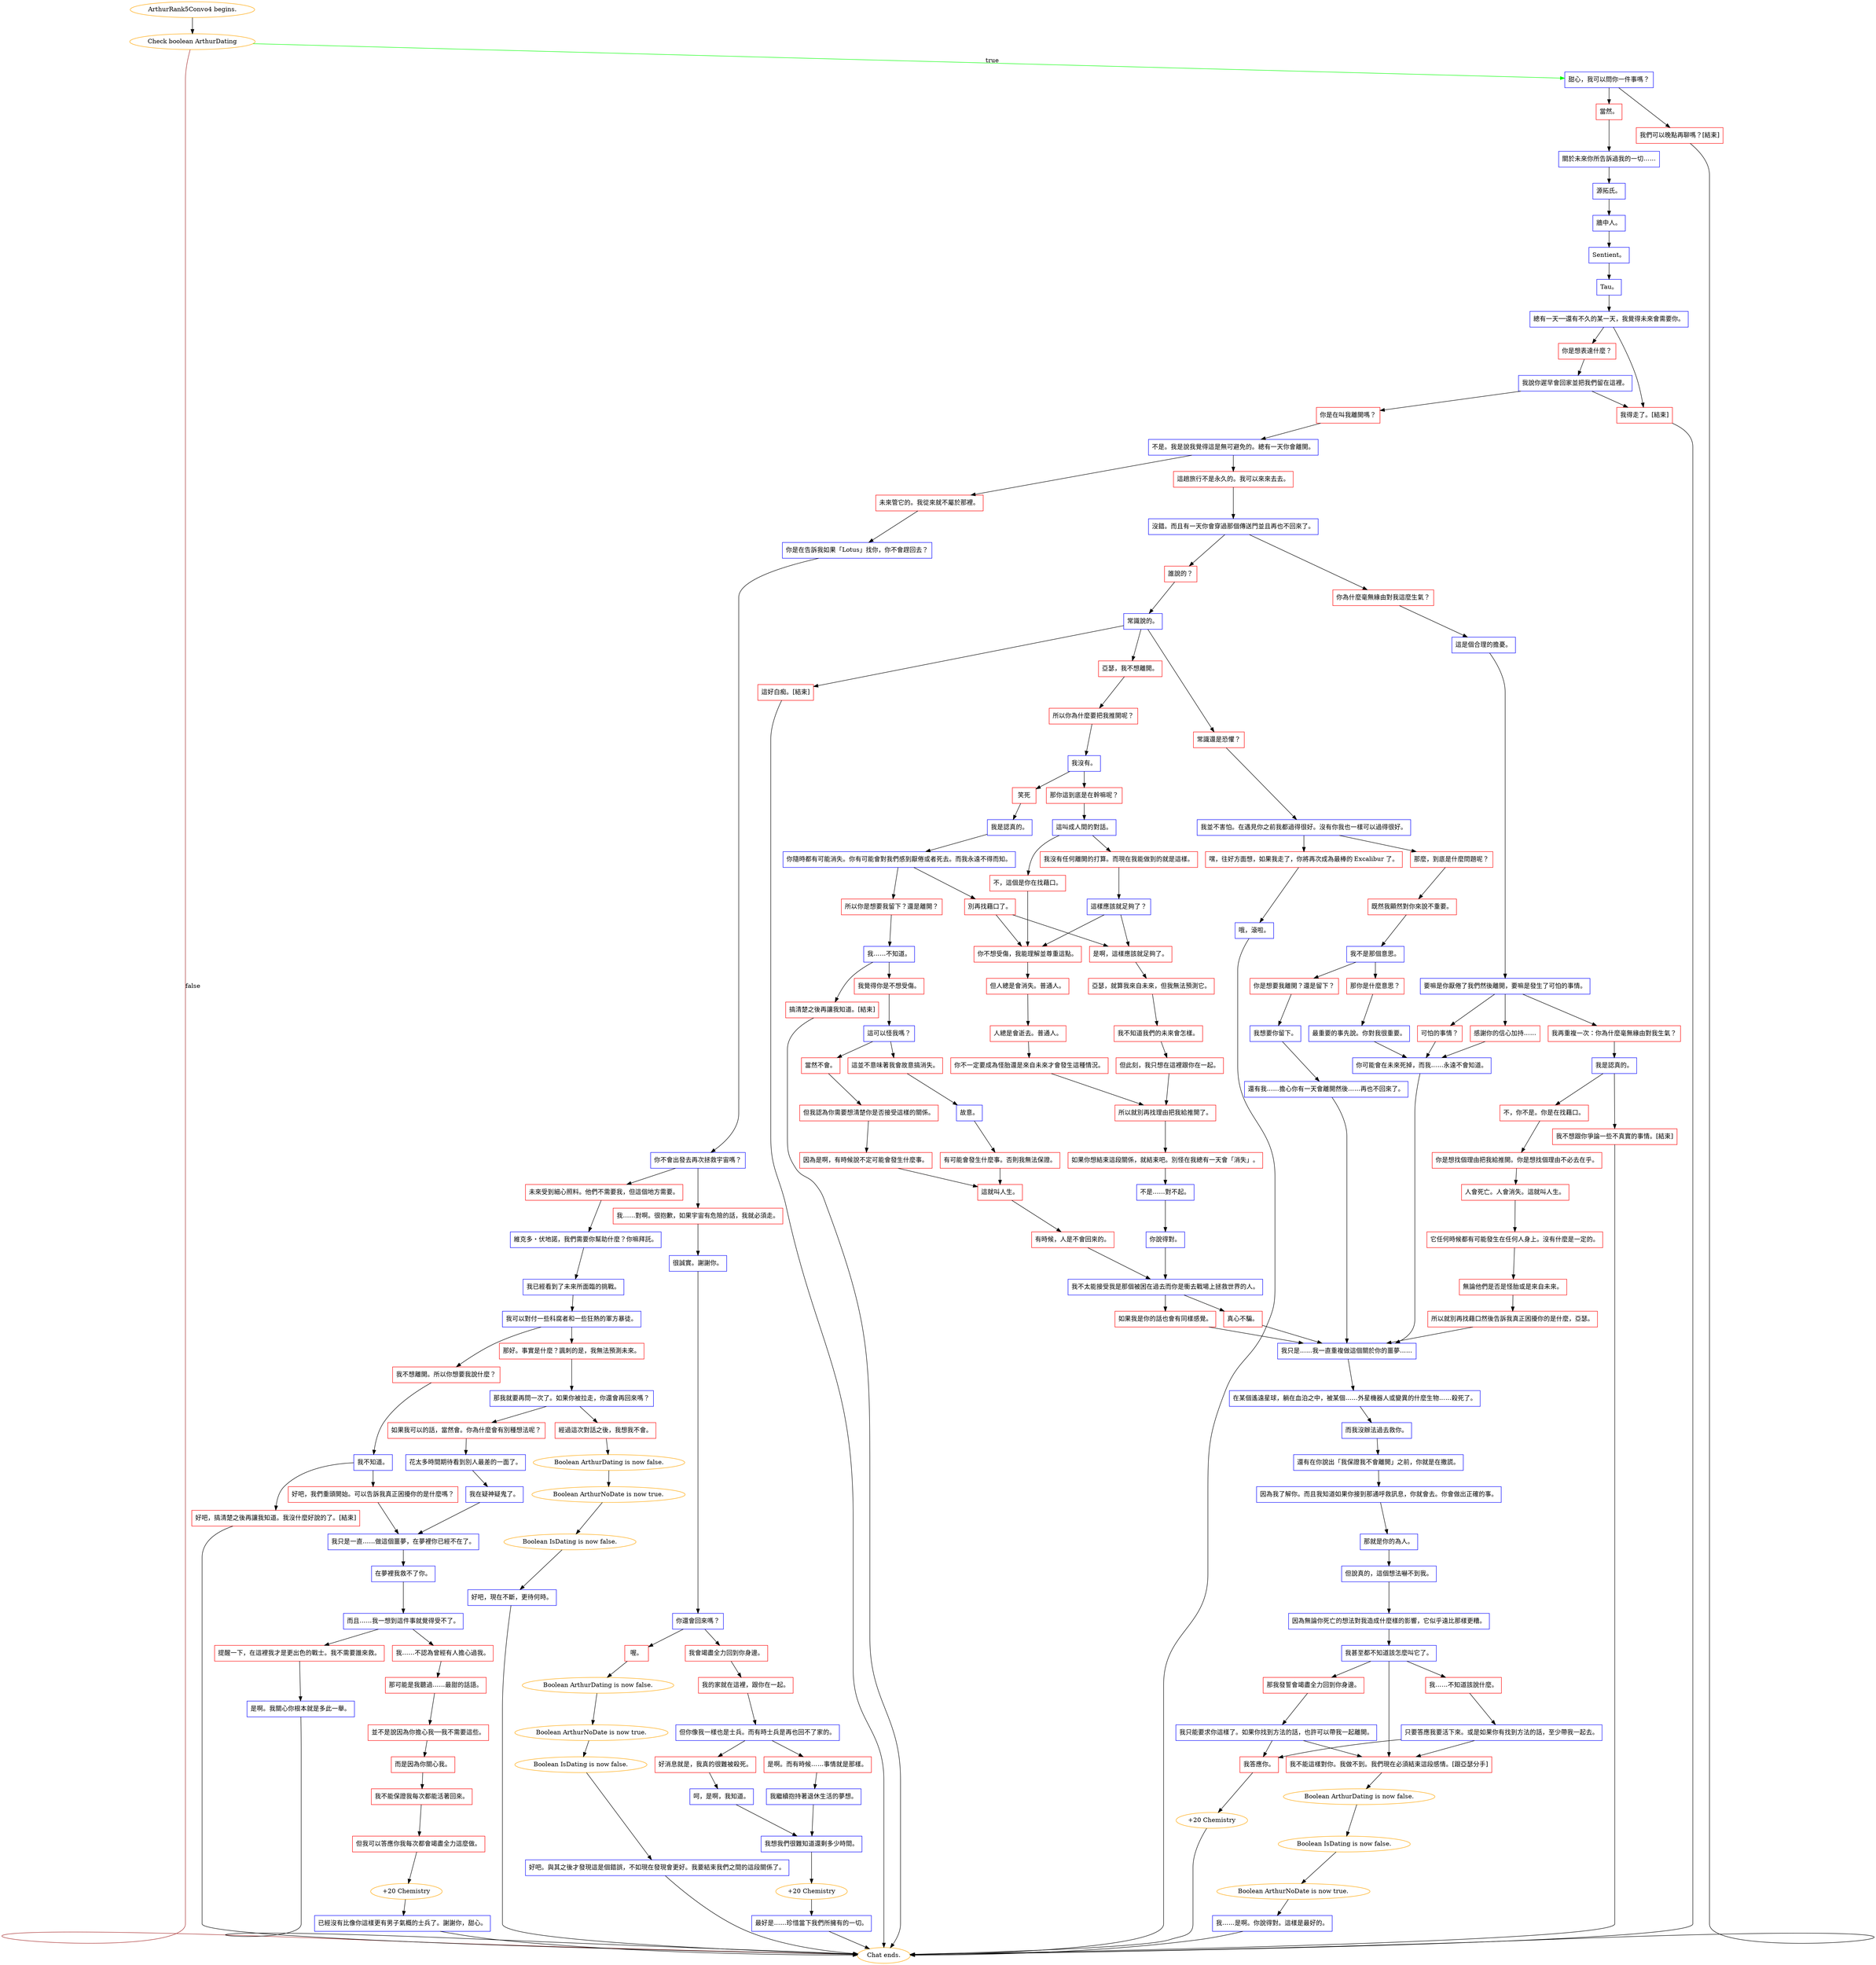 digraph {
	"ArthurRank5Convo4 begins." [color=orange];
		"ArthurRank5Convo4 begins." -> j2920893703;
	j2920893703 [label="Check boolean ArthurDating",color=orange];
		j2920893703 -> j1239863928 [label=true,color=green];
		j2920893703 -> "Chat ends." [label=false,color=brown];
	j1239863928 [label="甜心，我可以問你一件事嗎？",shape=box,color=blue];
		j1239863928 -> j2245258600;
		j1239863928 -> j1608043507;
	"Chat ends." [color=orange];
	j2245258600 [label="當然。",shape=box,color=red];
		j2245258600 -> j3129290686;
	j1608043507 [label="我們可以晚點再聊嗎？[結束]",shape=box,color=red];
		j1608043507 -> "Chat ends.";
	j3129290686 [label="關於未來你所告訴過我的一切……",shape=box,color=blue];
		j3129290686 -> j3444331092;
	j3444331092 [label="源拓氏。",shape=box,color=blue];
		j3444331092 -> j31084093;
	j31084093 [label="牆中人。",shape=box,color=blue];
		j31084093 -> j3768455223;
	j3768455223 [label="Sentient。",shape=box,color=blue];
		j3768455223 -> j1017284431;
	j1017284431 [label="Tau。",shape=box,color=blue];
		j1017284431 -> j3537391571;
	j3537391571 [label="總有一天──還有不久的某一天，我覺得未來會需要你。",shape=box,color=blue];
		j3537391571 -> j2954813804;
		j3537391571 -> j3924768998;
	j2954813804 [label="你是想表達什麼？",shape=box,color=red];
		j2954813804 -> j3811666470;
	j3924768998 [label="我得走了。[結束]",shape=box,color=red];
		j3924768998 -> "Chat ends.";
	j3811666470 [label="我說你遲早會回家並把我們留在這裡。",shape=box,color=blue];
		j3811666470 -> j1558915130;
		j3811666470 -> j3924768998;
	j1558915130 [label="你是在叫我離開嗎？",shape=box,color=red];
		j1558915130 -> j416091371;
	j416091371 [label="不是。我是說我覺得這是無可避免的。總有一天你會離開。",shape=box,color=blue];
		j416091371 -> j741205948;
		j416091371 -> j2266620077;
	j741205948 [label="這趟旅行不是永久的。我可以來來去去。",shape=box,color=red];
		j741205948 -> j4125537308;
	j2266620077 [label="未來管它的。我從來就不屬於那裡。",shape=box,color=red];
		j2266620077 -> j1444911081;
	j4125537308 [label="沒錯。而且有一天你會穿過那個傳送門並且再也不回來了。",shape=box,color=blue];
		j4125537308 -> j2793725525;
		j4125537308 -> j3132442359;
	j1444911081 [label="你是在告訴我如果「Lotus」找你，你不會趕回去？",shape=box,color=blue];
		j1444911081 -> j941440812;
	j2793725525 [label="你為什麼毫無緣由對我這麼生氣？",shape=box,color=red];
		j2793725525 -> j1730213609;
	j3132442359 [label="誰說的？",shape=box,color=red];
		j3132442359 -> j1208660073;
	j941440812 [label="你不會出發去再次拯救宇宙嗎？",shape=box,color=blue];
		j941440812 -> j2139009919;
		j941440812 -> j243028623;
	j1730213609 [label="這是個合理的擔憂。",shape=box,color=blue];
		j1730213609 -> j1678750972;
	j1208660073 [label="常識說的。",shape=box,color=blue];
		j1208660073 -> j60315678;
		j1208660073 -> j1831053769;
		j1208660073 -> j3449622007;
	j2139009919 [label="未來受到細心照料。他們不需要我，但這個地方需要。",shape=box,color=red];
		j2139009919 -> j2997551173;
	j243028623 [label="我……對啊。很抱歉，如果宇宙有危險的話，我就必須走。",shape=box,color=red];
		j243028623 -> j2791507481;
	j1678750972 [label="要嘛是你厭倦了我們然後離開，要嘛是發生了可怕的事情。",shape=box,color=blue];
		j1678750972 -> j1895164015;
		j1678750972 -> j713150736;
		j1678750972 -> j2290567174;
	j60315678 [label="常識還是恐懼？",shape=box,color=red];
		j60315678 -> j2453854199;
	j1831053769 [label="這好白痴。[結束]",shape=box,color=red];
		j1831053769 -> "Chat ends.";
	j3449622007 [label="亞瑟，我不想離開。",shape=box,color=red];
		j3449622007 -> j2891920436;
	j2997551173 [label="維克多・伏地諾，我們需要你幫助什麼？你嘛拜託。",shape=box,color=blue];
		j2997551173 -> j3785897543;
	j2791507481 [label="很誠實。謝謝你。",shape=box,color=blue];
		j2791507481 -> j2496167450;
	j1895164015 [label="可怕的事情？",shape=box,color=red];
		j1895164015 -> j1713194827;
	j713150736 [label="感謝你的信心加持……",shape=box,color=red];
		j713150736 -> j1713194827;
	j2290567174 [label="我再重複一次：你為什麼毫無緣由對我生氣？",shape=box,color=red];
		j2290567174 -> j4100985566;
	j2453854199 [label="我並不害怕。在遇見你之前我都過得很好。沒有你我也一樣可以過得很好。",shape=box,color=blue];
		j2453854199 -> j2316200788;
		j2453854199 -> j430292915;
	j2891920436 [label="所以你為什麼要把我推開呢？",shape=box,color=red];
		j2891920436 -> j4082364836;
	j3785897543 [label="我已經看到了未來所面臨的挑戰。",shape=box,color=blue];
		j3785897543 -> j2137792659;
	j2496167450 [label="你還會回來嗎？",shape=box,color=blue];
		j2496167450 -> j53895869;
		j2496167450 -> j2887955859;
	j1713194827 [label="你可能會在未來死掉，而我……永遠不會知道。",shape=box,color=blue];
		j1713194827 -> j1915909833;
	j4100985566 [label="我是認真的。",shape=box,color=blue];
		j4100985566 -> j1626860322;
		j4100985566 -> j2861178301;
	j2316200788 [label="那麼，到底是什麼問題呢？",shape=box,color=red];
		j2316200788 -> j3732533000;
	j430292915 [label="嘿，往好方面想，如果我走了，你將再次成為最棒的 Excalibur 了。",shape=box,color=red];
		j430292915 -> j3921572523;
	j4082364836 [label="我沒有。",shape=box,color=blue];
		j4082364836 -> j4010756094;
		j4082364836 -> j3996863116;
	j2137792659 [label="我可以對付一些科腐者和一些狂熱的軍方暴徒。",shape=box,color=blue];
		j2137792659 -> j1518483269;
		j2137792659 -> j3225733941;
	j53895869 [label="我會竭盡全力回到你身邊。",shape=box,color=red];
		j53895869 -> j2194754226;
	j2887955859 [label="喔。",shape=box,color=red];
		j2887955859 -> j820927727;
	j1915909833 [label="我只是……我一直重複做這個關於你的噩夢……",shape=box,color=blue];
		j1915909833 -> j997274279;
	j1626860322 [label="不，你不是。你是在找藉口。",shape=box,color=red];
		j1626860322 -> j3533712262;
	j2861178301 [label="我不想跟你爭論一些不真實的事情。[結束]",shape=box,color=red];
		j2861178301 -> "Chat ends.";
	j3732533000 [label="既然我顯然對你來說不重要。",shape=box,color=red];
		j3732533000 -> j4033176540;
	j3921572523 [label="哦，滾啦。",shape=box,color=blue];
		j3921572523 -> "Chat ends.";
	j4010756094 [label="笑死",shape=box,color=red];
		j4010756094 -> j572241978;
	j3996863116 [label="那你這到底是在幹嘛呢？",shape=box,color=red];
		j3996863116 -> j2730998473;
	j1518483269 [label="那好。事實是什麼？諷刺的是，我無法預測未來。",shape=box,color=red];
		j1518483269 -> j2289952742;
	j3225733941 [label="我不想離開。所以你想要我說什麼？",shape=box,color=red];
		j3225733941 -> j1653149388;
	j2194754226 [label="我的家就在這裡，跟你在一起。",shape=box,color=red];
		j2194754226 -> j1322924384;
	j820927727 [label="Boolean ArthurDating is now false.",color=orange];
		j820927727 -> j3126849738;
	j997274279 [label="在某個遙遠星球，躺在血泊之中，被某個……外星機器人或變異的什麼生物……殺死了。",shape=box,color=blue];
		j997274279 -> j1303564350;
	j3533712262 [label="你是想找個理由把我給推開。你是想找個理由不必去在乎。",shape=box,color=red];
		j3533712262 -> j443517636;
	j4033176540 [label="我不是那個意思。",shape=box,color=blue];
		j4033176540 -> j2899131233;
		j4033176540 -> j1824659151;
	j572241978 [label="我是認真的。",shape=box,color=blue];
		j572241978 -> j883922580;
	j2730998473 [label="這叫成人間的對話。",shape=box,color=blue];
		j2730998473 -> j2513820179;
		j2730998473 -> j4190952918;
	j2289952742 [label="那我就要再問一次了。如果你被拉走，你還會再回來嗎？",shape=box,color=blue];
		j2289952742 -> j2495115032;
		j2289952742 -> j2011465640;
	j1653149388 [label="我不知道。",shape=box,color=blue];
		j1653149388 -> j847244142;
		j1653149388 -> j2068299768;
	j1322924384 [label="但你像我一樣也是士兵。而有時士兵是再也回不了家的。",shape=box,color=blue];
		j1322924384 -> j872996017;
		j1322924384 -> j2893594721;
	j3126849738 [label="Boolean ArthurNoDate is now true.",color=orange];
		j3126849738 -> j1137447515;
	j1303564350 [label="而我沒辦法過去救你。",shape=box,color=blue];
		j1303564350 -> j2024796372;
	j443517636 [label="人會死亡。人會消失。這就叫人生。",shape=box,color=red];
		j443517636 -> j3585799951;
	j2899131233 [label="你是想要我離開？還是留下？",shape=box,color=red];
		j2899131233 -> j51028139;
	j1824659151 [label="那你是什麼意思？",shape=box,color=red];
		j1824659151 -> j2861268265;
	j883922580 [label="你隨時都有可能消失。你有可能會對我們感到厭倦或者死去。而我永遠不得而知。",shape=box,color=blue];
		j883922580 -> j3308800279;
		j883922580 -> j1862289607;
	j2513820179 [label="不，這個是你在找藉口。",shape=box,color=red];
		j2513820179 -> j1370160401;
	j4190952918 [label="我沒有任何離開的打算。而現在我能做到的就是這樣。",shape=box,color=red];
		j4190952918 -> j1515829951;
	j2495115032 [label="經過這次對話之後，我想我不會。",shape=box,color=red];
		j2495115032 -> j2812923040;
	j2011465640 [label="如果我可以的話，當然會。你為什麼會有別種想法呢？",shape=box,color=red];
		j2011465640 -> j4181722029;
	j847244142 [label="好吧，我們重頭開始。可以告訴我真正困擾你的是什麼嗎？",shape=box,color=red];
		j847244142 -> j1158559025;
	j2068299768 [label="好吧，搞清楚之後再讓我知道。我沒什麼好說的了。[結束]",shape=box,color=red];
		j2068299768 -> "Chat ends.";
	j872996017 [label="是啊。而有時候……事情就是那樣。",shape=box,color=red];
		j872996017 -> j3990443540;
	j2893594721 [label="好消息就是，我真的很難被殺死。",shape=box,color=red];
		j2893594721 -> j616065074;
	j1137447515 [label="Boolean IsDating is now false.",color=orange];
		j1137447515 -> j2081522574;
	j2024796372 [label="還有在你說出「我保證我不會離開」之前，你就是在撒謊。",shape=box,color=blue];
		j2024796372 -> j1755134408;
	j3585799951 [label="它任何時候都有可能發生在任何人身上。沒有什麼是一定的。",shape=box,color=red];
		j3585799951 -> j2482571473;
	j51028139 [label="我想要你留下。",shape=box,color=blue];
		j51028139 -> j111097407;
	j2861268265 [label="最重要的事先說。你對我很重要。",shape=box,color=blue];
		j2861268265 -> j1713194827;
	j3308800279 [label="別再找藉口了。",shape=box,color=red];
		j3308800279 -> j19196023;
		j3308800279 -> j1370160401;
	j1862289607 [label="所以你是想要我留下？還是離開？",shape=box,color=red];
		j1862289607 -> j401244937;
	j1370160401 [label="你不想受傷，我能理解並尊重這點。",shape=box,color=red];
		j1370160401 -> j4101408375;
	j1515829951 [label="這樣應該就足夠了？",shape=box,color=blue];
		j1515829951 -> j19196023;
		j1515829951 -> j1370160401;
	j2812923040 [label="Boolean ArthurDating is now false.",color=orange];
		j2812923040 -> j2472991468;
	j4181722029 [label="花太多時間期待看到別人最差的一面了。",shape=box,color=blue];
		j4181722029 -> j3112559135;
	j1158559025 [label="我只是一直……做這個噩夢，在夢裡你已經不在了。",shape=box,color=blue];
		j1158559025 -> j2261877071;
	j3990443540 [label="我繼續抱持著退休生活的夢想。",shape=box,color=blue];
		j3990443540 -> j1546005507;
	j616065074 [label="呵，是啊，我知道。",shape=box,color=blue];
		j616065074 -> j1546005507;
	j2081522574 [label="好吧。與其之後才發現這是個錯誤，不如現在發現會更好。我要結束我們之間的這段關係了。",shape=box,color=blue];
		j2081522574 -> "Chat ends.";
	j1755134408 [label="因為我了解你。而且我知道如果你接到那通呼救訊息，你就會去。你會做出正確的事。",shape=box,color=blue];
		j1755134408 -> j83988843;
	j2482571473 [label="無論他們是否是怪胎或是來自未來。",shape=box,color=red];
		j2482571473 -> j3735415286;
	j111097407 [label="還有我……擔心你有一天會離開然後……再也不回來了。",shape=box,color=blue];
		j111097407 -> j1915909833;
	j19196023 [label="是啊，這樣應該就足夠了。",shape=box,color=red];
		j19196023 -> j2043314329;
	j401244937 [label="我……不知道。",shape=box,color=blue];
		j401244937 -> j3587889051;
		j401244937 -> j1193685553;
	j4101408375 [label="但人總是會消失。普通人。",shape=box,color=red];
		j4101408375 -> j2518062777;
	j2472991468 [label="Boolean ArthurNoDate is now true.",color=orange];
		j2472991468 -> j354888618;
	j3112559135 [label="我在疑神疑鬼了。",shape=box,color=blue];
		j3112559135 -> j1158559025;
	j2261877071 [label="在夢裡我救不了你。",shape=box,color=blue];
		j2261877071 -> j1409187980;
	j1546005507 [label="我想我們很難知道還剩多少時間。",shape=box,color=blue];
		j1546005507 -> j2871963379;
	j83988843 [label="那就是你的為人。",shape=box,color=blue];
		j83988843 -> j224878157;
	j3735415286 [label="所以就別再找藉口然後告訴我真正困擾你的是什麼，亞瑟。",shape=box,color=red];
		j3735415286 -> j1915909833;
	j2043314329 [label="亞瑟，就算我來自未來，但我無法預測它。",shape=box,color=red];
		j2043314329 -> j1612470238;
	j3587889051 [label="我覺得你是不想受傷。",shape=box,color=red];
		j3587889051 -> j3769565901;
	j1193685553 [label="搞清楚之後再讓我知道。[結束]",shape=box,color=red];
		j1193685553 -> "Chat ends.";
	j2518062777 [label="人總是會逝去。普通人。",shape=box,color=red];
		j2518062777 -> j1611104202;
	j354888618 [label="Boolean IsDating is now false.",color=orange];
		j354888618 -> j1915571464;
	j1409187980 [label="而且……我一想到這件事就覺得受不了。",shape=box,color=blue];
		j1409187980 -> j1653569225;
		j1409187980 -> j2384902553;
	j2871963379 [label="+20 Chemistry",color=orange];
		j2871963379 -> j3199255222;
	j224878157 [label="但說真的，這個想法嚇不到我。",shape=box,color=blue];
		j224878157 -> j246691214;
	j1612470238 [label="我不知道我們的未來會怎樣。",shape=box,color=red];
		j1612470238 -> j2867362122;
	j3769565901 [label="這可以怪我嗎？",shape=box,color=blue];
		j3769565901 -> j3431440884;
		j3769565901 -> j2605400520;
	j1611104202 [label="你不一定要成為怪胎還是來自未來才會發生這種情況。",shape=box,color=red];
		j1611104202 -> j104241695;
	j1915571464 [label="好吧，現在不斷，更待何時。",shape=box,color=blue];
		j1915571464 -> "Chat ends.";
	j1653569225 [label="我……不認為曾經有人擔心過我。",shape=box,color=red];
		j1653569225 -> j2841126381;
	j2384902553 [label="提醒一下，在這裡我才是更出色的戰士。我不需要誰來救。",shape=box,color=red];
		j2384902553 -> j3465795049;
	j3199255222 [label="最好是……珍惜當下我們所擁有的一切。",shape=box,color=blue];
		j3199255222 -> "Chat ends.";
	j246691214 [label="因為無論你死亡的想法對我造成什麼樣的影響，它似乎遠比那樣更糟。",shape=box,color=blue];
		j246691214 -> j190791148;
	j2867362122 [label="但此刻，我只想在這裡跟你在一起。",shape=box,color=red];
		j2867362122 -> j104241695;
	j3431440884 [label="當然不會。",shape=box,color=red];
		j3431440884 -> j1536937786;
	j2605400520 [label="這並不意味著我會故意搞消失。",shape=box,color=red];
		j2605400520 -> j718196507;
	j104241695 [label="所以就別再找理由把我給推開了。",shape=box,color=red];
		j104241695 -> j1610337641;
	j2841126381 [label="那可能是我聽過……最甜的話語。",shape=box,color=red];
		j2841126381 -> j1355304492;
	j3465795049 [label="是啊。我關心你根本就是多此一舉。",shape=box,color=blue];
		j3465795049 -> "Chat ends.";
	j190791148 [label="我甚至都不知道該怎麼叫它了。",shape=box,color=blue];
		j190791148 -> j200319875;
		j190791148 -> j987055500;
		j190791148 -> j3947016701;
	j1536937786 [label="但我認為你需要想清楚你是否接受這樣的關係。",shape=box,color=red];
		j1536937786 -> j895339422;
	j718196507 [label="故意。",shape=box,color=blue];
		j718196507 -> j929798015;
	j1610337641 [label="如果你想結束這段關係，就結束吧。別怪在我總有一天會「消失」。",shape=box,color=red];
		j1610337641 -> j3295817898;
	j1355304492 [label="並不是說因為你擔心我──我不需要這些。",shape=box,color=red];
		j1355304492 -> j2187215765;
	j200319875 [label="那我發誓會竭盡全力回到你身邊。",shape=box,color=red];
		j200319875 -> j4192155045;
	j987055500 [label="我……不知道該說什麼。",shape=box,color=red];
		j987055500 -> j4292098155;
	j3947016701 [label="我不能這樣對你。我做不到。我們現在必須結束這段感情。[跟亞瑟分手]",shape=box,color=red];
		j3947016701 -> j2190734317;
	j895339422 [label="因為是啊，有時候說不定可能會發生什麼事。",shape=box,color=red];
		j895339422 -> j3851278012;
	j929798015 [label="有可能會發生什麼事。否則我無法保證。",shape=box,color=red];
		j929798015 -> j3851278012;
	j3295817898 [label="不是……對不起。",shape=box,color=blue];
		j3295817898 -> j3982040011;
	j2187215765 [label="而是因為你關心我。",shape=box,color=red];
		j2187215765 -> j3831791340;
	j4192155045 [label="我只能要求你這樣了。如果你找到方法的話，也許可以帶我一起離開。",shape=box,color=blue];
		j4192155045 -> j4093852800;
		j4192155045 -> j3947016701;
	j4292098155 [label="只要答應我要活下來。或是如果你有找到方法的話，至少帶我一起去。",shape=box,color=blue];
		j4292098155 -> j4093852800;
		j4292098155 -> j3947016701;
	j2190734317 [label="Boolean ArthurDating is now false.",color=orange];
		j2190734317 -> j2426083327;
	j3851278012 [label="這就叫人生。",shape=box,color=red];
		j3851278012 -> j3873339852;
	j3982040011 [label="你說得對。",shape=box,color=blue];
		j3982040011 -> j2254877763;
	j3831791340 [label="我不能保證我每次都能活著回來。",shape=box,color=red];
		j3831791340 -> j316305804;
	j4093852800 [label="我答應你。",shape=box,color=red];
		j4093852800 -> j367054140;
	j2426083327 [label="Boolean IsDating is now false.",color=orange];
		j2426083327 -> j4226879645;
	j3873339852 [label="有時候，人是不會回來的。",shape=box,color=red];
		j3873339852 -> j2254877763;
	j2254877763 [label="我不太能接受我是那個被困在過去而你是衝去戰場上拯救世界的人。",shape=box,color=blue];
		j2254877763 -> j3281261279;
		j2254877763 -> j3723826774;
	j316305804 [label="但我可以答應你我每次都會竭盡全力這麼做。",shape=box,color=red];
		j316305804 -> j2939179444;
	j367054140 [label="+20 Chemistry",color=orange];
		j367054140 -> "Chat ends.";
	j4226879645 [label="Boolean ArthurNoDate is now true.",color=orange];
		j4226879645 -> j2158025269;
	j3281261279 [label="真心不騙。",shape=box,color=red];
		j3281261279 -> j1915909833;
	j3723826774 [label="如果我是你的話也會有同樣感覺。",shape=box,color=red];
		j3723826774 -> j1915909833;
	j2939179444 [label="+20 Chemistry",color=orange];
		j2939179444 -> j488123489;
	j2158025269 [label="我……是啊。你說得對。這樣是最好的。",shape=box,color=blue];
		j2158025269 -> "Chat ends.";
	j488123489 [label="已經沒有比像你這樣更有男子氣概的士兵了。謝謝你，甜心。",shape=box,color=blue];
		j488123489 -> "Chat ends.";
}